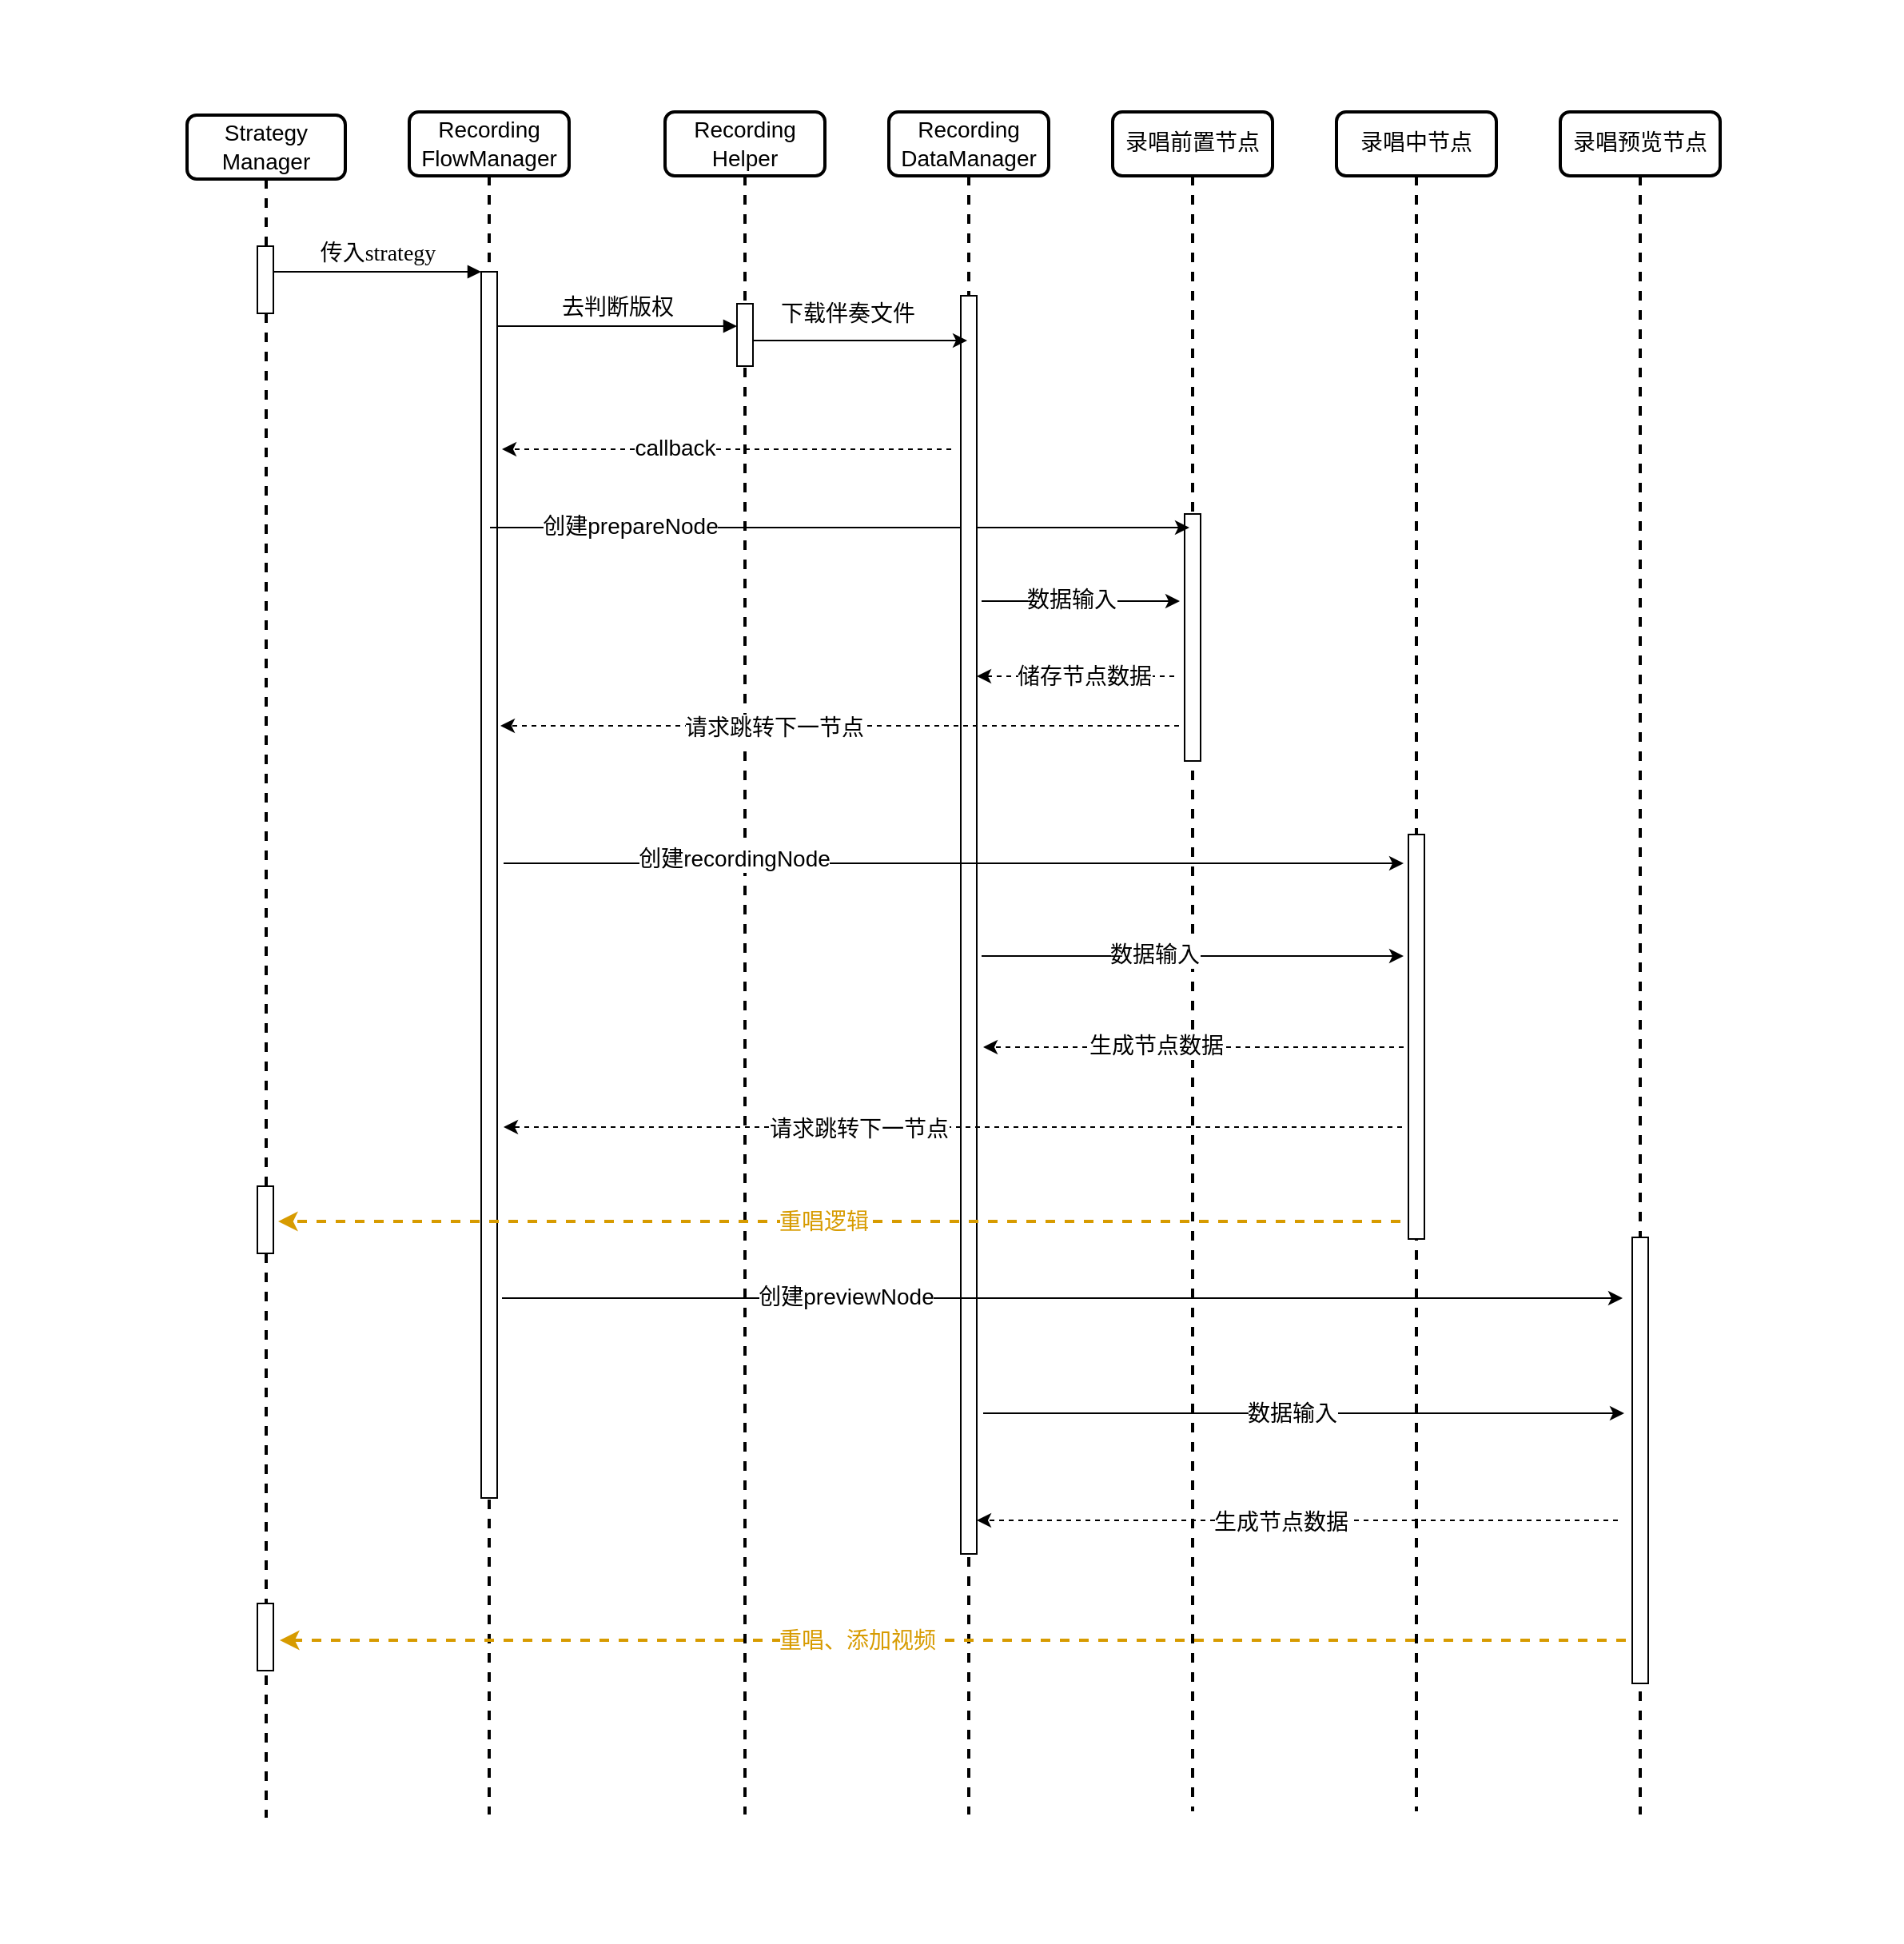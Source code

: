 <mxfile version="14.9.2" type="github">
  <diagram name="Page-1" id="13e1069c-82ec-6db2-03f1-153e76fe0fe0">
    <mxGraphModel dx="2466" dy="1154" grid="0" gridSize="10" guides="1" tooltips="1" connect="1" arrows="1" fold="1" page="0" pageScale="1" pageWidth="1100" pageHeight="850" background="none" math="0" shadow="0">
      <root>
        <mxCell id="0" />
        <mxCell id="1" parent="0" />
        <mxCell id="7baba1c4bc27f4b0-2" value="&lt;span style=&quot;font-family: &amp;#34;helvetica&amp;#34;&quot;&gt;Recording&lt;/span&gt;&lt;br style=&quot;font-family: &amp;#34;helvetica&amp;#34;&quot;&gt;&lt;span style=&quot;font-family: &amp;#34;helvetica&amp;#34;&quot;&gt;FlowManager&lt;/span&gt;" style="shape=umlLifeline;perimeter=lifelinePerimeter;whiteSpace=wrap;html=1;container=1;collapsible=0;recursiveResize=0;outlineConnect=0;rounded=1;shadow=0;comic=0;labelBackgroundColor=none;strokeWidth=2;fontFamily=Verdana;fontSize=14;align=center;" parent="1" vertex="1">
          <mxGeometry x="240" y="80" width="100" height="1065" as="geometry" />
        </mxCell>
        <mxCell id="7baba1c4bc27f4b0-10" value="" style="html=1;points=[];perimeter=orthogonalPerimeter;rounded=0;shadow=0;comic=0;labelBackgroundColor=none;strokeWidth=1;fontFamily=Verdana;fontSize=14;align=center;" parent="7baba1c4bc27f4b0-2" vertex="1">
          <mxGeometry x="45" y="100" width="10" height="767" as="geometry" />
        </mxCell>
        <mxCell id="7baba1c4bc27f4b0-3" value="&lt;span style=&quot;font-family: &amp;#34;helvetica&amp;#34;&quot;&gt;Recording&lt;/span&gt;&lt;br style=&quot;font-family: &amp;#34;helvetica&amp;#34;&quot;&gt;&lt;span style=&quot;font-family: &amp;#34;helvetica&amp;#34;&quot;&gt;Helper&lt;/span&gt;" style="shape=umlLifeline;perimeter=lifelinePerimeter;whiteSpace=wrap;html=1;container=1;collapsible=0;recursiveResize=0;outlineConnect=0;rounded=1;shadow=0;comic=0;labelBackgroundColor=none;strokeWidth=2;fontFamily=Verdana;fontSize=14;align=center;" parent="1" vertex="1">
          <mxGeometry x="400" y="80" width="100" height="1065" as="geometry" />
        </mxCell>
        <mxCell id="7baba1c4bc27f4b0-13" value="" style="html=1;points=[];perimeter=orthogonalPerimeter;rounded=0;shadow=0;comic=0;labelBackgroundColor=none;strokeWidth=1;fontFamily=Verdana;fontSize=14;align=center;" parent="7baba1c4bc27f4b0-3" vertex="1">
          <mxGeometry x="45" y="120" width="10" height="39" as="geometry" />
        </mxCell>
        <mxCell id="7baba1c4bc27f4b0-4" value="&lt;span style=&quot;font-family: &amp;#34;helvetica&amp;#34;&quot;&gt;Recording&lt;/span&gt;&lt;br style=&quot;font-family: &amp;#34;helvetica&amp;#34;&quot;&gt;&lt;span style=&quot;font-family: &amp;#34;helvetica&amp;#34;&quot;&gt;DataManager&lt;/span&gt;" style="shape=umlLifeline;perimeter=lifelinePerimeter;whiteSpace=wrap;html=1;container=1;collapsible=0;recursiveResize=0;outlineConnect=0;rounded=1;shadow=0;comic=0;labelBackgroundColor=none;strokeWidth=2;fontFamily=Verdana;fontSize=14;align=center;" parent="1" vertex="1">
          <mxGeometry x="540" y="80" width="100" height="1065" as="geometry" />
        </mxCell>
        <mxCell id="7baba1c4bc27f4b0-5" value="&lt;span style=&quot;text-align: left&quot;&gt;录唱前置节点&lt;/span&gt;" style="shape=umlLifeline;perimeter=lifelinePerimeter;whiteSpace=wrap;html=1;container=1;collapsible=0;recursiveResize=0;outlineConnect=0;rounded=1;shadow=0;comic=0;labelBackgroundColor=none;strokeWidth=2;fontFamily=Verdana;fontSize=14;align=center;" parent="1" vertex="1">
          <mxGeometry x="680" y="80" width="100" height="1063" as="geometry" />
        </mxCell>
        <mxCell id="7baba1c4bc27f4b0-6" value="&lt;span style=&quot;text-align: left&quot;&gt;录唱中节点&lt;/span&gt;" style="shape=umlLifeline;perimeter=lifelinePerimeter;whiteSpace=wrap;html=1;container=1;collapsible=0;recursiveResize=0;outlineConnect=0;rounded=1;shadow=0;comic=0;labelBackgroundColor=none;strokeWidth=2;fontFamily=Verdana;fontSize=14;align=center;" parent="1" vertex="1">
          <mxGeometry x="820" y="80" width="100" height="1063" as="geometry" />
        </mxCell>
        <mxCell id="7baba1c4bc27f4b0-7" value="&lt;span style=&quot;text-align: left&quot;&gt;录唱预览节点&lt;/span&gt;" style="shape=umlLifeline;perimeter=lifelinePerimeter;whiteSpace=wrap;html=1;container=1;collapsible=0;recursiveResize=0;outlineConnect=0;rounded=1;shadow=0;comic=0;labelBackgroundColor=none;strokeWidth=2;fontFamily=Verdana;fontSize=14;align=center;" parent="1" vertex="1">
          <mxGeometry x="960" y="80" width="100" height="1065" as="geometry" />
        </mxCell>
        <mxCell id="7baba1c4bc27f4b0-25" value="" style="html=1;points=[];perimeter=orthogonalPerimeter;rounded=0;shadow=0;comic=0;labelBackgroundColor=none;strokeColor=#000000;strokeWidth=1;fillColor=#FFFFFF;fontFamily=Verdana;fontSize=14;fontColor=#000000;align=center;" parent="7baba1c4bc27f4b0-7" vertex="1">
          <mxGeometry x="45" y="704" width="10" height="279" as="geometry" />
        </mxCell>
        <mxCell id="7baba1c4bc27f4b0-8" value="&lt;span style=&quot;font-family: &amp;#34;helvetica&amp;#34;&quot;&gt;Strategy&lt;/span&gt;&lt;br style=&quot;font-family: &amp;#34;helvetica&amp;#34;&quot;&gt;&lt;span style=&quot;font-family: &amp;#34;helvetica&amp;#34;&quot;&gt;Manager&lt;/span&gt;" style="shape=umlLifeline;perimeter=lifelinePerimeter;whiteSpace=wrap;html=1;container=0;collapsible=0;recursiveResize=0;outlineConnect=0;rounded=1;shadow=0;comic=0;labelBackgroundColor=none;strokeWidth=2;fontFamily=Verdana;fontSize=14;align=center;" parent="1" vertex="1">
          <mxGeometry x="101" y="82" width="99" height="1065" as="geometry" />
        </mxCell>
        <mxCell id="7baba1c4bc27f4b0-19" value="" style="html=1;points=[];perimeter=orthogonalPerimeter;rounded=0;shadow=0;comic=0;labelBackgroundColor=none;strokeWidth=1;fontFamily=Verdana;fontSize=14;align=center;" parent="1" vertex="1">
          <mxGeometry x="725" y="331.5" width="10" height="154.5" as="geometry" />
        </mxCell>
        <mxCell id="7baba1c4bc27f4b0-11" value="传入strategy" style="html=1;verticalAlign=bottom;endArrow=block;entryX=0;entryY=0;labelBackgroundColor=none;fontFamily=Verdana;fontSize=14;edgeStyle=elbowEdgeStyle;elbow=vertical;" parent="1" source="7baba1c4bc27f4b0-9" target="7baba1c4bc27f4b0-10" edge="1">
          <mxGeometry relative="1" as="geometry">
            <mxPoint x="220" y="190" as="sourcePoint" />
          </mxGeometry>
        </mxCell>
        <mxCell id="7baba1c4bc27f4b0-14" value="去判断版权" style="html=1;verticalAlign=bottom;endArrow=block;labelBackgroundColor=none;fontFamily=Verdana;fontSize=14;edgeStyle=elbowEdgeStyle;elbow=vertical;" parent="1" source="7baba1c4bc27f4b0-10" edge="1">
          <mxGeometry relative="1" as="geometry">
            <mxPoint x="370" y="200" as="sourcePoint" />
            <mxPoint x="445" y="214" as="targetPoint" />
            <Array as="points">
              <mxPoint x="307" y="214" />
            </Array>
          </mxGeometry>
        </mxCell>
        <mxCell id="2f8TtKN7BCYIr3ZQ2cgl-4" value="" style="endArrow=classic;html=1;fontSize=14;" edge="1" parent="1" source="7baba1c4bc27f4b0-2">
          <mxGeometry width="50" height="50" relative="1" as="geometry">
            <mxPoint x="764" y="428" as="sourcePoint" />
            <mxPoint x="728" y="340" as="targetPoint" />
            <Array as="points">
              <mxPoint x="521" y="340" />
              <mxPoint x="631" y="340" />
            </Array>
          </mxGeometry>
        </mxCell>
        <mxCell id="2f8TtKN7BCYIr3ZQ2cgl-5" value="创建prepareNode" style="edgeLabel;html=1;align=center;verticalAlign=middle;resizable=0;points=[];fontSize=14;" vertex="1" connectable="0" parent="2f8TtKN7BCYIr3ZQ2cgl-4">
          <mxGeometry x="-0.482" y="-1" relative="1" as="geometry">
            <mxPoint x="-26" y="-2" as="offset" />
          </mxGeometry>
        </mxCell>
        <mxCell id="2f8TtKN7BCYIr3ZQ2cgl-6" value="" style="html=1;points=[];perimeter=orthogonalPerimeter;rounded=0;shadow=0;comic=0;labelBackgroundColor=none;strokeWidth=1;fontFamily=Verdana;fontSize=14;align=center;" vertex="1" parent="1">
          <mxGeometry x="585" y="195" width="10" height="787" as="geometry" />
        </mxCell>
        <mxCell id="2f8TtKN7BCYIr3ZQ2cgl-7" value="下载伴奏文件" style="text;html=1;align=center;verticalAlign=middle;resizable=0;points=[];autosize=1;strokeColor=none;fontSize=14;" vertex="1" parent="1">
          <mxGeometry x="467" y="195" width="94" height="21" as="geometry" />
        </mxCell>
        <mxCell id="2f8TtKN7BCYIr3ZQ2cgl-10" value="" style="endArrow=classic;html=1;fontSize=14;exitX=1;exitY=0.59;exitDx=0;exitDy=0;exitPerimeter=0;" edge="1" parent="1" source="7baba1c4bc27f4b0-13" target="7baba1c4bc27f4b0-4">
          <mxGeometry width="50" height="50" relative="1" as="geometry">
            <mxPoint x="764" y="428" as="sourcePoint" />
            <mxPoint x="583" y="226" as="targetPoint" />
          </mxGeometry>
        </mxCell>
        <mxCell id="2f8TtKN7BCYIr3ZQ2cgl-14" value="" style="endArrow=classic;html=1;fontSize=14;dashed=1;entryX=1.45;entryY=0.358;entryDx=0;entryDy=0;entryPerimeter=0;" edge="1" parent="1">
          <mxGeometry width="50" height="50" relative="1" as="geometry">
            <mxPoint x="718.5" y="433.01" as="sourcePoint" />
            <mxPoint x="595" y="432.996" as="targetPoint" />
          </mxGeometry>
        </mxCell>
        <mxCell id="2f8TtKN7BCYIr3ZQ2cgl-16" value="储存节点数据" style="edgeLabel;html=1;align=center;verticalAlign=middle;resizable=0;points=[];fontSize=14;" vertex="1" connectable="0" parent="2f8TtKN7BCYIr3ZQ2cgl-14">
          <mxGeometry x="0.254" y="1" relative="1" as="geometry">
            <mxPoint x="21" y="-1" as="offset" />
          </mxGeometry>
        </mxCell>
        <mxCell id="2f8TtKN7BCYIr3ZQ2cgl-19" value="" style="html=1;points=[];perimeter=orthogonalPerimeter;rounded=0;shadow=0;comic=0;labelBackgroundColor=none;strokeWidth=1;fontFamily=Verdana;fontSize=14;align=center;" vertex="1" parent="1">
          <mxGeometry x="865" y="532" width="10" height="253" as="geometry" />
        </mxCell>
        <mxCell id="2f8TtKN7BCYIr3ZQ2cgl-20" value="" style="endArrow=classic;html=1;fontSize=14;dashed=1;" edge="1" parent="1">
          <mxGeometry width="50" height="50" relative="1" as="geometry">
            <mxPoint x="862" y="665" as="sourcePoint" />
            <mxPoint x="599" y="665" as="targetPoint" />
          </mxGeometry>
        </mxCell>
        <mxCell id="2f8TtKN7BCYIr3ZQ2cgl-21" value="生成节点数据" style="edgeLabel;html=1;align=center;verticalAlign=middle;resizable=0;points=[];fontSize=14;" vertex="1" connectable="0" parent="2f8TtKN7BCYIr3ZQ2cgl-20">
          <mxGeometry x="0.254" y="1" relative="1" as="geometry">
            <mxPoint x="10" y="-2" as="offset" />
          </mxGeometry>
        </mxCell>
        <mxCell id="2f8TtKN7BCYIr3ZQ2cgl-31" value="" style="endArrow=classic;html=1;fontSize=14;dashed=1;" edge="1" parent="1">
          <mxGeometry width="50" height="50" relative="1" as="geometry">
            <mxPoint x="579" y="291" as="sourcePoint" />
            <mxPoint x="298" y="291" as="targetPoint" />
          </mxGeometry>
        </mxCell>
        <mxCell id="2f8TtKN7BCYIr3ZQ2cgl-32" value="callback" style="edgeLabel;html=1;align=center;verticalAlign=middle;resizable=0;points=[];fontSize=14;" vertex="1" connectable="0" parent="2f8TtKN7BCYIr3ZQ2cgl-31">
          <mxGeometry x="0.254" y="1" relative="1" as="geometry">
            <mxPoint x="3" y="-2" as="offset" />
          </mxGeometry>
        </mxCell>
        <mxCell id="2f8TtKN7BCYIr3ZQ2cgl-35" value="" style="endArrow=classic;html=1;fontSize=14;dashed=1;" edge="1" parent="1">
          <mxGeometry width="50" height="50" relative="1" as="geometry">
            <mxPoint x="721.5" y="464" as="sourcePoint" />
            <mxPoint x="297" y="464" as="targetPoint" />
          </mxGeometry>
        </mxCell>
        <mxCell id="2f8TtKN7BCYIr3ZQ2cgl-36" value="请求跳转下一节点" style="edgeLabel;html=1;align=center;verticalAlign=middle;resizable=0;points=[];fontSize=14;" vertex="1" connectable="0" parent="2f8TtKN7BCYIr3ZQ2cgl-35">
          <mxGeometry x="0.254" y="1" relative="1" as="geometry">
            <mxPoint x="12" as="offset" />
          </mxGeometry>
        </mxCell>
        <mxCell id="2f8TtKN7BCYIr3ZQ2cgl-38" value="" style="endArrow=classic;html=1;fontSize=14;" edge="1" parent="1">
          <mxGeometry width="50" height="50" relative="1" as="geometry">
            <mxPoint x="299" y="550" as="sourcePoint" />
            <mxPoint x="862" y="550" as="targetPoint" />
            <Array as="points">
              <mxPoint x="421" y="550" />
              <mxPoint x="530.5" y="550" />
              <mxPoint x="640.5" y="550" />
            </Array>
          </mxGeometry>
        </mxCell>
        <mxCell id="2f8TtKN7BCYIr3ZQ2cgl-39" value="创建recordingNode" style="edgeLabel;html=1;align=center;verticalAlign=middle;resizable=0;points=[];fontSize=14;" vertex="1" connectable="0" parent="2f8TtKN7BCYIr3ZQ2cgl-38">
          <mxGeometry x="-0.482" y="-1" relative="1" as="geometry">
            <mxPoint x="-2" y="-4" as="offset" />
          </mxGeometry>
        </mxCell>
        <mxCell id="2f8TtKN7BCYIr3ZQ2cgl-40" value="" style="endArrow=classic;html=1;fontSize=14;dashed=1;" edge="1" parent="1">
          <mxGeometry width="50" height="50" relative="1" as="geometry">
            <mxPoint x="861" y="715" as="sourcePoint" />
            <mxPoint x="299" y="715" as="targetPoint" />
          </mxGeometry>
        </mxCell>
        <mxCell id="2f8TtKN7BCYIr3ZQ2cgl-41" value="请求跳转下一节点" style="edgeLabel;html=1;align=center;verticalAlign=middle;resizable=0;points=[];fontSize=14;" vertex="1" connectable="0" parent="2f8TtKN7BCYIr3ZQ2cgl-40">
          <mxGeometry x="0.254" y="1" relative="1" as="geometry">
            <mxPoint x="12" as="offset" />
          </mxGeometry>
        </mxCell>
        <mxCell id="7baba1c4bc27f4b0-9" value="" style="html=1;points=[];perimeter=orthogonalPerimeter;rounded=0;shadow=0;comic=0;labelBackgroundColor=none;strokeWidth=1;fontFamily=Verdana;fontSize=14;align=center;" parent="1" vertex="1">
          <mxGeometry x="145" y="164" width="10" height="42" as="geometry" />
        </mxCell>
        <mxCell id="2f8TtKN7BCYIr3ZQ2cgl-52" value="" style="endArrow=classic;html=1;fontSize=14;dashed=1;strokeWidth=2;fillColor=#ffe6cc;strokeColor=#D79B00;" edge="1" parent="1">
          <mxGeometry width="50" height="50" relative="1" as="geometry">
            <mxPoint x="860" y="774" as="sourcePoint" />
            <mxPoint x="158" y="774" as="targetPoint" />
          </mxGeometry>
        </mxCell>
        <mxCell id="2f8TtKN7BCYIr3ZQ2cgl-53" value="重唱逻辑" style="edgeLabel;html=1;align=center;verticalAlign=middle;resizable=0;points=[];fontSize=14;fontColor=#D79B00;" vertex="1" connectable="0" parent="2f8TtKN7BCYIr3ZQ2cgl-52">
          <mxGeometry x="0.254" y="1" relative="1" as="geometry">
            <mxPoint x="79" y="-1" as="offset" />
          </mxGeometry>
        </mxCell>
        <mxCell id="2f8TtKN7BCYIr3ZQ2cgl-55" value="" style="endArrow=classic;html=1;fontSize=14;dashed=1;strokeWidth=2;fillColor=#ffe6cc;strokeColor=#D79B00;" edge="1" parent="1">
          <mxGeometry width="50" height="50" relative="1" as="geometry">
            <mxPoint x="1001" y="1036" as="sourcePoint" />
            <mxPoint x="159" y="1036" as="targetPoint" />
          </mxGeometry>
        </mxCell>
        <mxCell id="2f8TtKN7BCYIr3ZQ2cgl-56" value="重唱、添加视频" style="edgeLabel;html=1;align=center;verticalAlign=middle;resizable=0;points=[];fontSize=14;fontColor=#D79B00;" vertex="1" connectable="0" parent="2f8TtKN7BCYIr3ZQ2cgl-55">
          <mxGeometry x="0.254" y="1" relative="1" as="geometry">
            <mxPoint x="47" y="-1" as="offset" />
          </mxGeometry>
        </mxCell>
        <mxCell id="2f8TtKN7BCYIr3ZQ2cgl-57" value="" style="html=1;points=[];perimeter=orthogonalPerimeter;rounded=0;shadow=0;comic=0;labelBackgroundColor=none;strokeWidth=1;fontFamily=Verdana;fontSize=14;align=center;" vertex="1" parent="1">
          <mxGeometry x="145" y="752" width="10" height="42" as="geometry" />
        </mxCell>
        <mxCell id="2f8TtKN7BCYIr3ZQ2cgl-58" value="" style="html=1;points=[];perimeter=orthogonalPerimeter;rounded=0;shadow=0;comic=0;labelBackgroundColor=none;strokeWidth=1;fontFamily=Verdana;fontSize=14;align=center;" vertex="1" parent="1">
          <mxGeometry x="145" y="1013" width="10" height="42" as="geometry" />
        </mxCell>
        <mxCell id="2f8TtKN7BCYIr3ZQ2cgl-60" value="&amp;nbsp;" style="text;html=1;align=center;verticalAlign=middle;resizable=0;points=[];autosize=1;strokeColor=none;fontSize=14;fontColor=#D79B00;" vertex="1" parent="1">
          <mxGeometry x="-16" y="10" width="14" height="21" as="geometry" />
        </mxCell>
        <mxCell id="2f8TtKN7BCYIr3ZQ2cgl-61" value="&amp;nbsp;" style="text;html=1;align=center;verticalAlign=middle;resizable=0;points=[];autosize=1;strokeColor=none;fontSize=14;fontColor=#D79B00;" vertex="1" parent="1">
          <mxGeometry x="1160" y="1204" width="14" height="21" as="geometry" />
        </mxCell>
        <mxCell id="2f8TtKN7BCYIr3ZQ2cgl-64" value="" style="endArrow=classic;html=1;fontSize=14;" edge="1" parent="1">
          <mxGeometry width="50" height="50" relative="1" as="geometry">
            <mxPoint x="598" y="386" as="sourcePoint" />
            <mxPoint x="722" y="386" as="targetPoint" />
          </mxGeometry>
        </mxCell>
        <mxCell id="2f8TtKN7BCYIr3ZQ2cgl-65" value="数据输入" style="edgeLabel;html=1;align=center;verticalAlign=middle;resizable=0;points=[];fontSize=14;" vertex="1" connectable="0" parent="2f8TtKN7BCYIr3ZQ2cgl-64">
          <mxGeometry x="-0.258" relative="1" as="geometry">
            <mxPoint x="10" y="-1" as="offset" />
          </mxGeometry>
        </mxCell>
        <mxCell id="2f8TtKN7BCYIr3ZQ2cgl-66" value="" style="endArrow=classic;html=1;fontSize=14;" edge="1" parent="1">
          <mxGeometry width="50" height="50" relative="1" as="geometry">
            <mxPoint x="598" y="608" as="sourcePoint" />
            <mxPoint x="862" y="608" as="targetPoint" />
          </mxGeometry>
        </mxCell>
        <mxCell id="2f8TtKN7BCYIr3ZQ2cgl-67" value="数据输入" style="edgeLabel;html=1;align=center;verticalAlign=middle;resizable=0;points=[];fontSize=14;" vertex="1" connectable="0" parent="2f8TtKN7BCYIr3ZQ2cgl-66">
          <mxGeometry x="-0.258" relative="1" as="geometry">
            <mxPoint x="10" y="-1" as="offset" />
          </mxGeometry>
        </mxCell>
        <mxCell id="2f8TtKN7BCYIr3ZQ2cgl-42" value="" style="endArrow=classic;html=1;fontSize=14;" edge="1" parent="1">
          <mxGeometry width="50" height="50" relative="1" as="geometry">
            <mxPoint x="298" y="822" as="sourcePoint" />
            <mxPoint x="999" y="822" as="targetPoint" />
            <Array as="points">
              <mxPoint x="529.5" y="822" />
              <mxPoint x="639.5" y="822" />
            </Array>
          </mxGeometry>
        </mxCell>
        <mxCell id="2f8TtKN7BCYIr3ZQ2cgl-43" value="创建previewNode" style="edgeLabel;html=1;align=center;verticalAlign=middle;resizable=0;points=[];fontSize=14;" vertex="1" connectable="0" parent="2f8TtKN7BCYIr3ZQ2cgl-42">
          <mxGeometry x="-0.482" y="-1" relative="1" as="geometry">
            <mxPoint x="33" y="-2" as="offset" />
          </mxGeometry>
        </mxCell>
        <mxCell id="2f8TtKN7BCYIr3ZQ2cgl-68" value="" style="endArrow=classic;html=1;fontSize=14;" edge="1" parent="1">
          <mxGeometry width="50" height="50" relative="1" as="geometry">
            <mxPoint x="599" y="894" as="sourcePoint" />
            <mxPoint x="1000" y="894" as="targetPoint" />
          </mxGeometry>
        </mxCell>
        <mxCell id="2f8TtKN7BCYIr3ZQ2cgl-69" value="数据输入" style="edgeLabel;html=1;align=center;verticalAlign=middle;resizable=0;points=[];fontSize=14;" vertex="1" connectable="0" parent="2f8TtKN7BCYIr3ZQ2cgl-68">
          <mxGeometry x="-0.258" relative="1" as="geometry">
            <mxPoint x="44" as="offset" />
          </mxGeometry>
        </mxCell>
        <mxCell id="2f8TtKN7BCYIr3ZQ2cgl-29" value="" style="endArrow=classic;html=1;fontSize=14;dashed=1;" edge="1" parent="1">
          <mxGeometry width="50" height="50" relative="1" as="geometry">
            <mxPoint x="996" y="961" as="sourcePoint" />
            <mxPoint x="595" y="961" as="targetPoint" />
          </mxGeometry>
        </mxCell>
        <mxCell id="2f8TtKN7BCYIr3ZQ2cgl-30" value="生成节点数据" style="edgeLabel;html=1;align=center;verticalAlign=middle;resizable=0;points=[];fontSize=14;" vertex="1" connectable="0" parent="2f8TtKN7BCYIr3ZQ2cgl-29">
          <mxGeometry x="0.254" y="1" relative="1" as="geometry">
            <mxPoint x="40" as="offset" />
          </mxGeometry>
        </mxCell>
      </root>
    </mxGraphModel>
  </diagram>
</mxfile>
